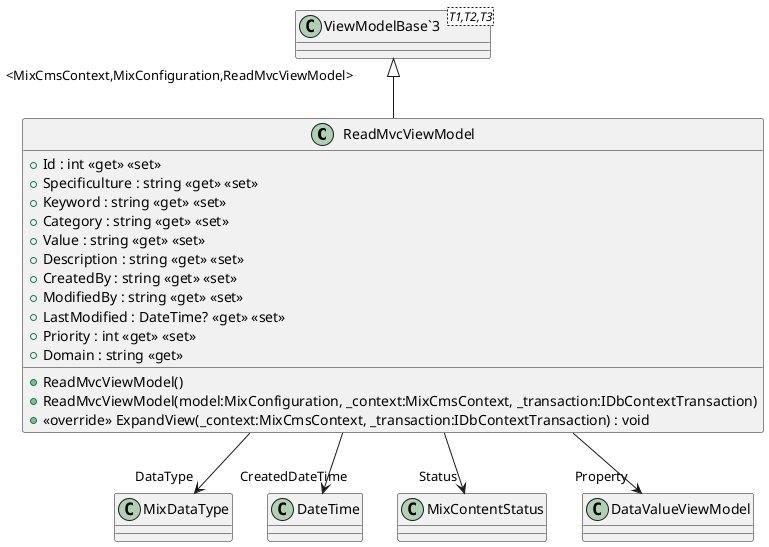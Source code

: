 @startuml
class ReadMvcViewModel {
    + Id : int <<get>> <<set>>
    + Specificulture : string <<get>> <<set>>
    + Keyword : string <<get>> <<set>>
    + Category : string <<get>> <<set>>
    + Value : string <<get>> <<set>>
    + Description : string <<get>> <<set>>
    + CreatedBy : string <<get>> <<set>>
    + ModifiedBy : string <<get>> <<set>>
    + LastModified : DateTime? <<get>> <<set>>
    + Priority : int <<get>> <<set>>
    + Domain : string <<get>>
    + ReadMvcViewModel()
    + ReadMvcViewModel(model:MixConfiguration, _context:MixCmsContext, _transaction:IDbContextTransaction)
    + <<override>> ExpandView(_context:MixCmsContext, _transaction:IDbContextTransaction) : void
}
class "ViewModelBase`3"<T1,T2,T3> {
}
"ViewModelBase`3" "<MixCmsContext,MixConfiguration,ReadMvcViewModel>" <|-- ReadMvcViewModel
ReadMvcViewModel --> "DataType" MixDataType
ReadMvcViewModel --> "CreatedDateTime" DateTime
ReadMvcViewModel --> "Status" MixContentStatus
ReadMvcViewModel --> "Property" DataValueViewModel
@enduml

